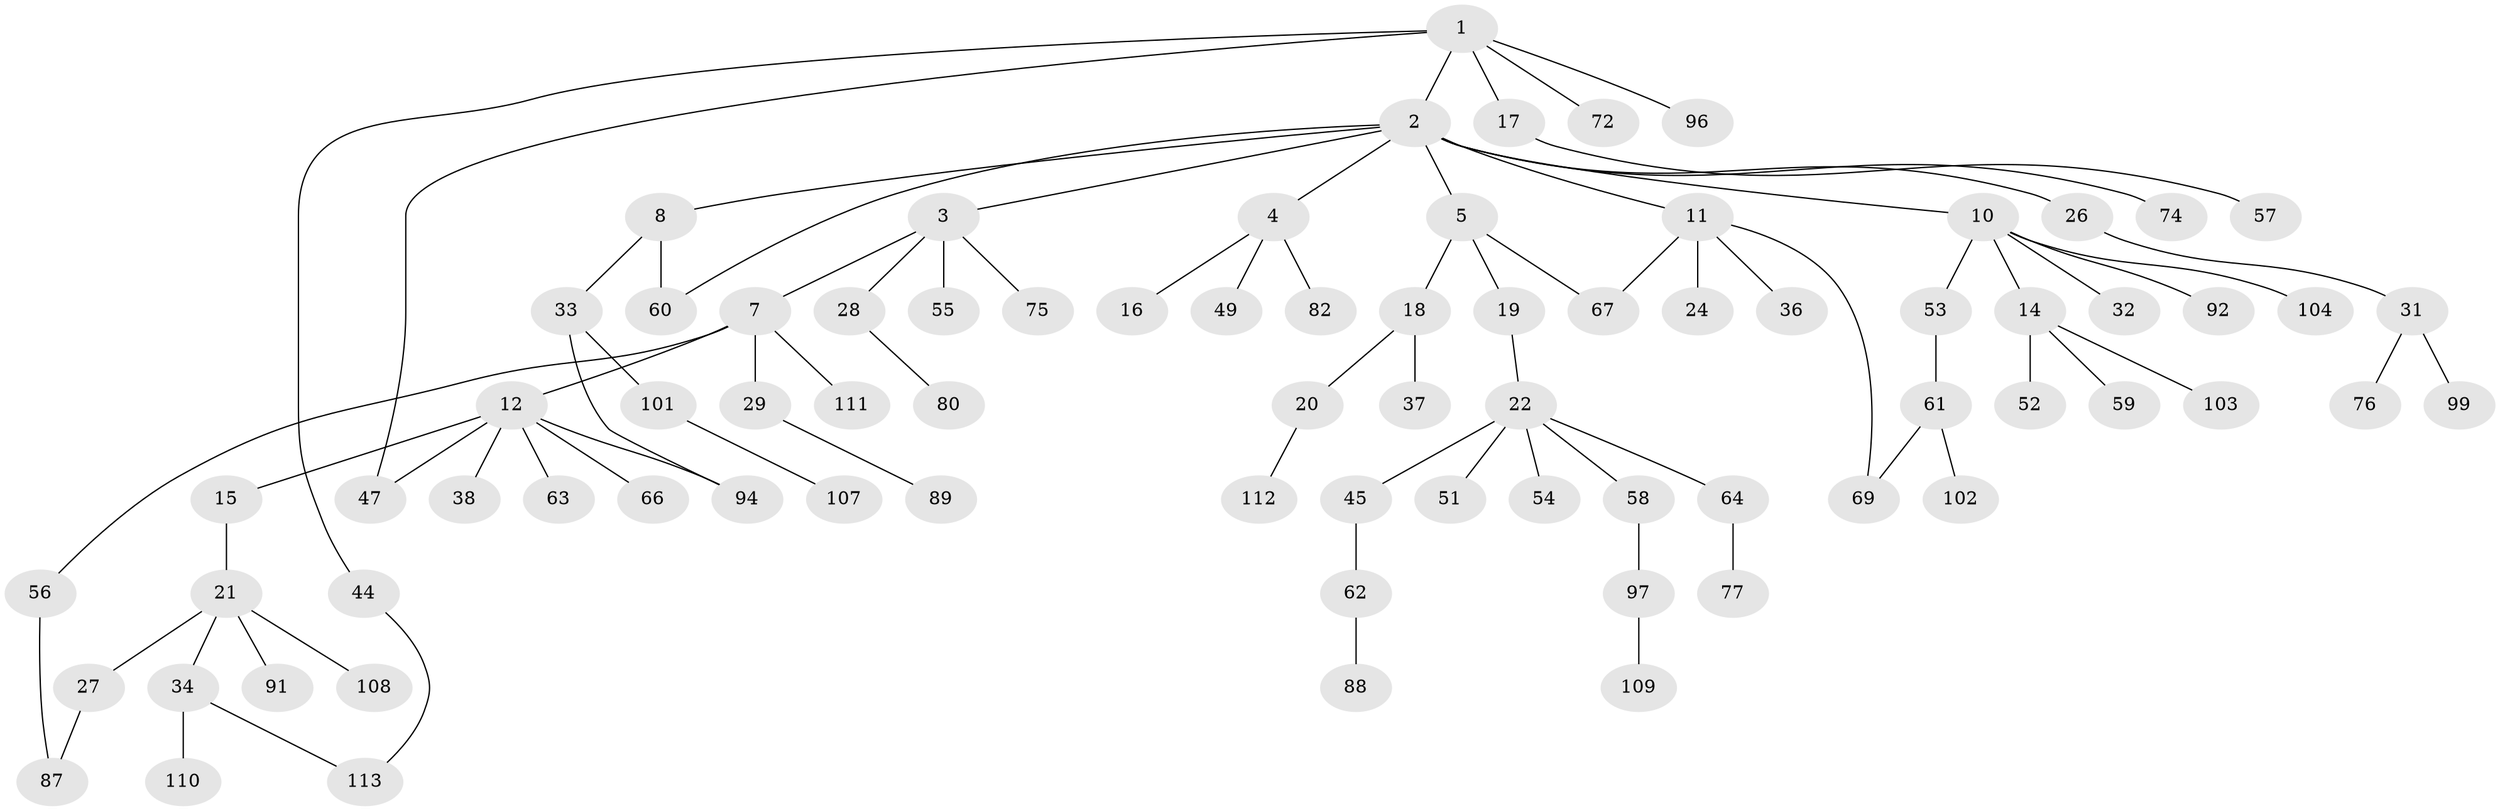 // Generated by graph-tools (version 1.1) at 2025/23/03/03/25 07:23:33]
// undirected, 79 vertices, 85 edges
graph export_dot {
graph [start="1"]
  node [color=gray90,style=filled];
  1 [super="+13"];
  2 [super="+6"];
  3 [super="+23"];
  4 [super="+35"];
  5 [super="+9"];
  7;
  8 [super="+81"];
  10 [super="+50"];
  11 [super="+30"];
  12 [super="+48"];
  14 [super="+43"];
  15 [super="+98"];
  16;
  17 [super="+42"];
  18 [super="+39"];
  19 [super="+41"];
  20 [super="+40"];
  21 [super="+25"];
  22 [super="+46"];
  24 [super="+106"];
  26;
  27 [super="+71"];
  28 [super="+105"];
  29 [super="+73"];
  31 [super="+83"];
  32;
  33 [super="+86"];
  34 [super="+78"];
  36 [super="+95"];
  37;
  38;
  44 [super="+65"];
  45;
  47 [super="+68"];
  49;
  51;
  52;
  53;
  54;
  55;
  56;
  57 [super="+84"];
  58 [super="+70"];
  59;
  60;
  61 [super="+90"];
  62;
  63;
  64 [super="+93"];
  66;
  67 [super="+79"];
  69;
  72;
  74;
  75;
  76;
  77;
  80;
  82 [super="+85"];
  87;
  88;
  89;
  91;
  92;
  94;
  96;
  97 [super="+100"];
  99;
  101;
  102;
  103;
  104;
  107;
  108;
  109;
  110;
  111;
  112;
  113;
  1 -- 2;
  1 -- 17;
  1 -- 72;
  1 -- 96;
  1 -- 44;
  1 -- 47;
  2 -- 3;
  2 -- 4;
  2 -- 5;
  2 -- 10;
  2 -- 11;
  2 -- 74;
  2 -- 60;
  2 -- 8;
  2 -- 26;
  3 -- 7;
  3 -- 55;
  3 -- 75;
  3 -- 28;
  4 -- 16;
  4 -- 49;
  4 -- 82;
  5 -- 67;
  5 -- 18;
  5 -- 19;
  7 -- 12;
  7 -- 29;
  7 -- 56;
  7 -- 111;
  8 -- 33;
  8 -- 60;
  10 -- 14;
  10 -- 32;
  10 -- 92;
  10 -- 104;
  10 -- 53;
  11 -- 24;
  11 -- 36;
  11 -- 67;
  11 -- 69;
  12 -- 15;
  12 -- 38;
  12 -- 47;
  12 -- 66;
  12 -- 94;
  12 -- 63;
  14 -- 59;
  14 -- 52;
  14 -- 103;
  15 -- 21;
  17 -- 57;
  18 -- 20;
  18 -- 37;
  19 -- 22;
  20 -- 112;
  21 -- 34;
  21 -- 27;
  21 -- 91;
  21 -- 108;
  22 -- 45;
  22 -- 51;
  22 -- 58;
  22 -- 64;
  22 -- 54;
  26 -- 31;
  27 -- 87;
  28 -- 80;
  29 -- 89;
  31 -- 76;
  31 -- 99;
  33 -- 101;
  33 -- 94;
  34 -- 113;
  34 -- 110;
  44 -- 113;
  45 -- 62;
  53 -- 61;
  56 -- 87;
  58 -- 97;
  61 -- 69;
  61 -- 102;
  62 -- 88;
  64 -- 77;
  97 -- 109;
  101 -- 107;
}
